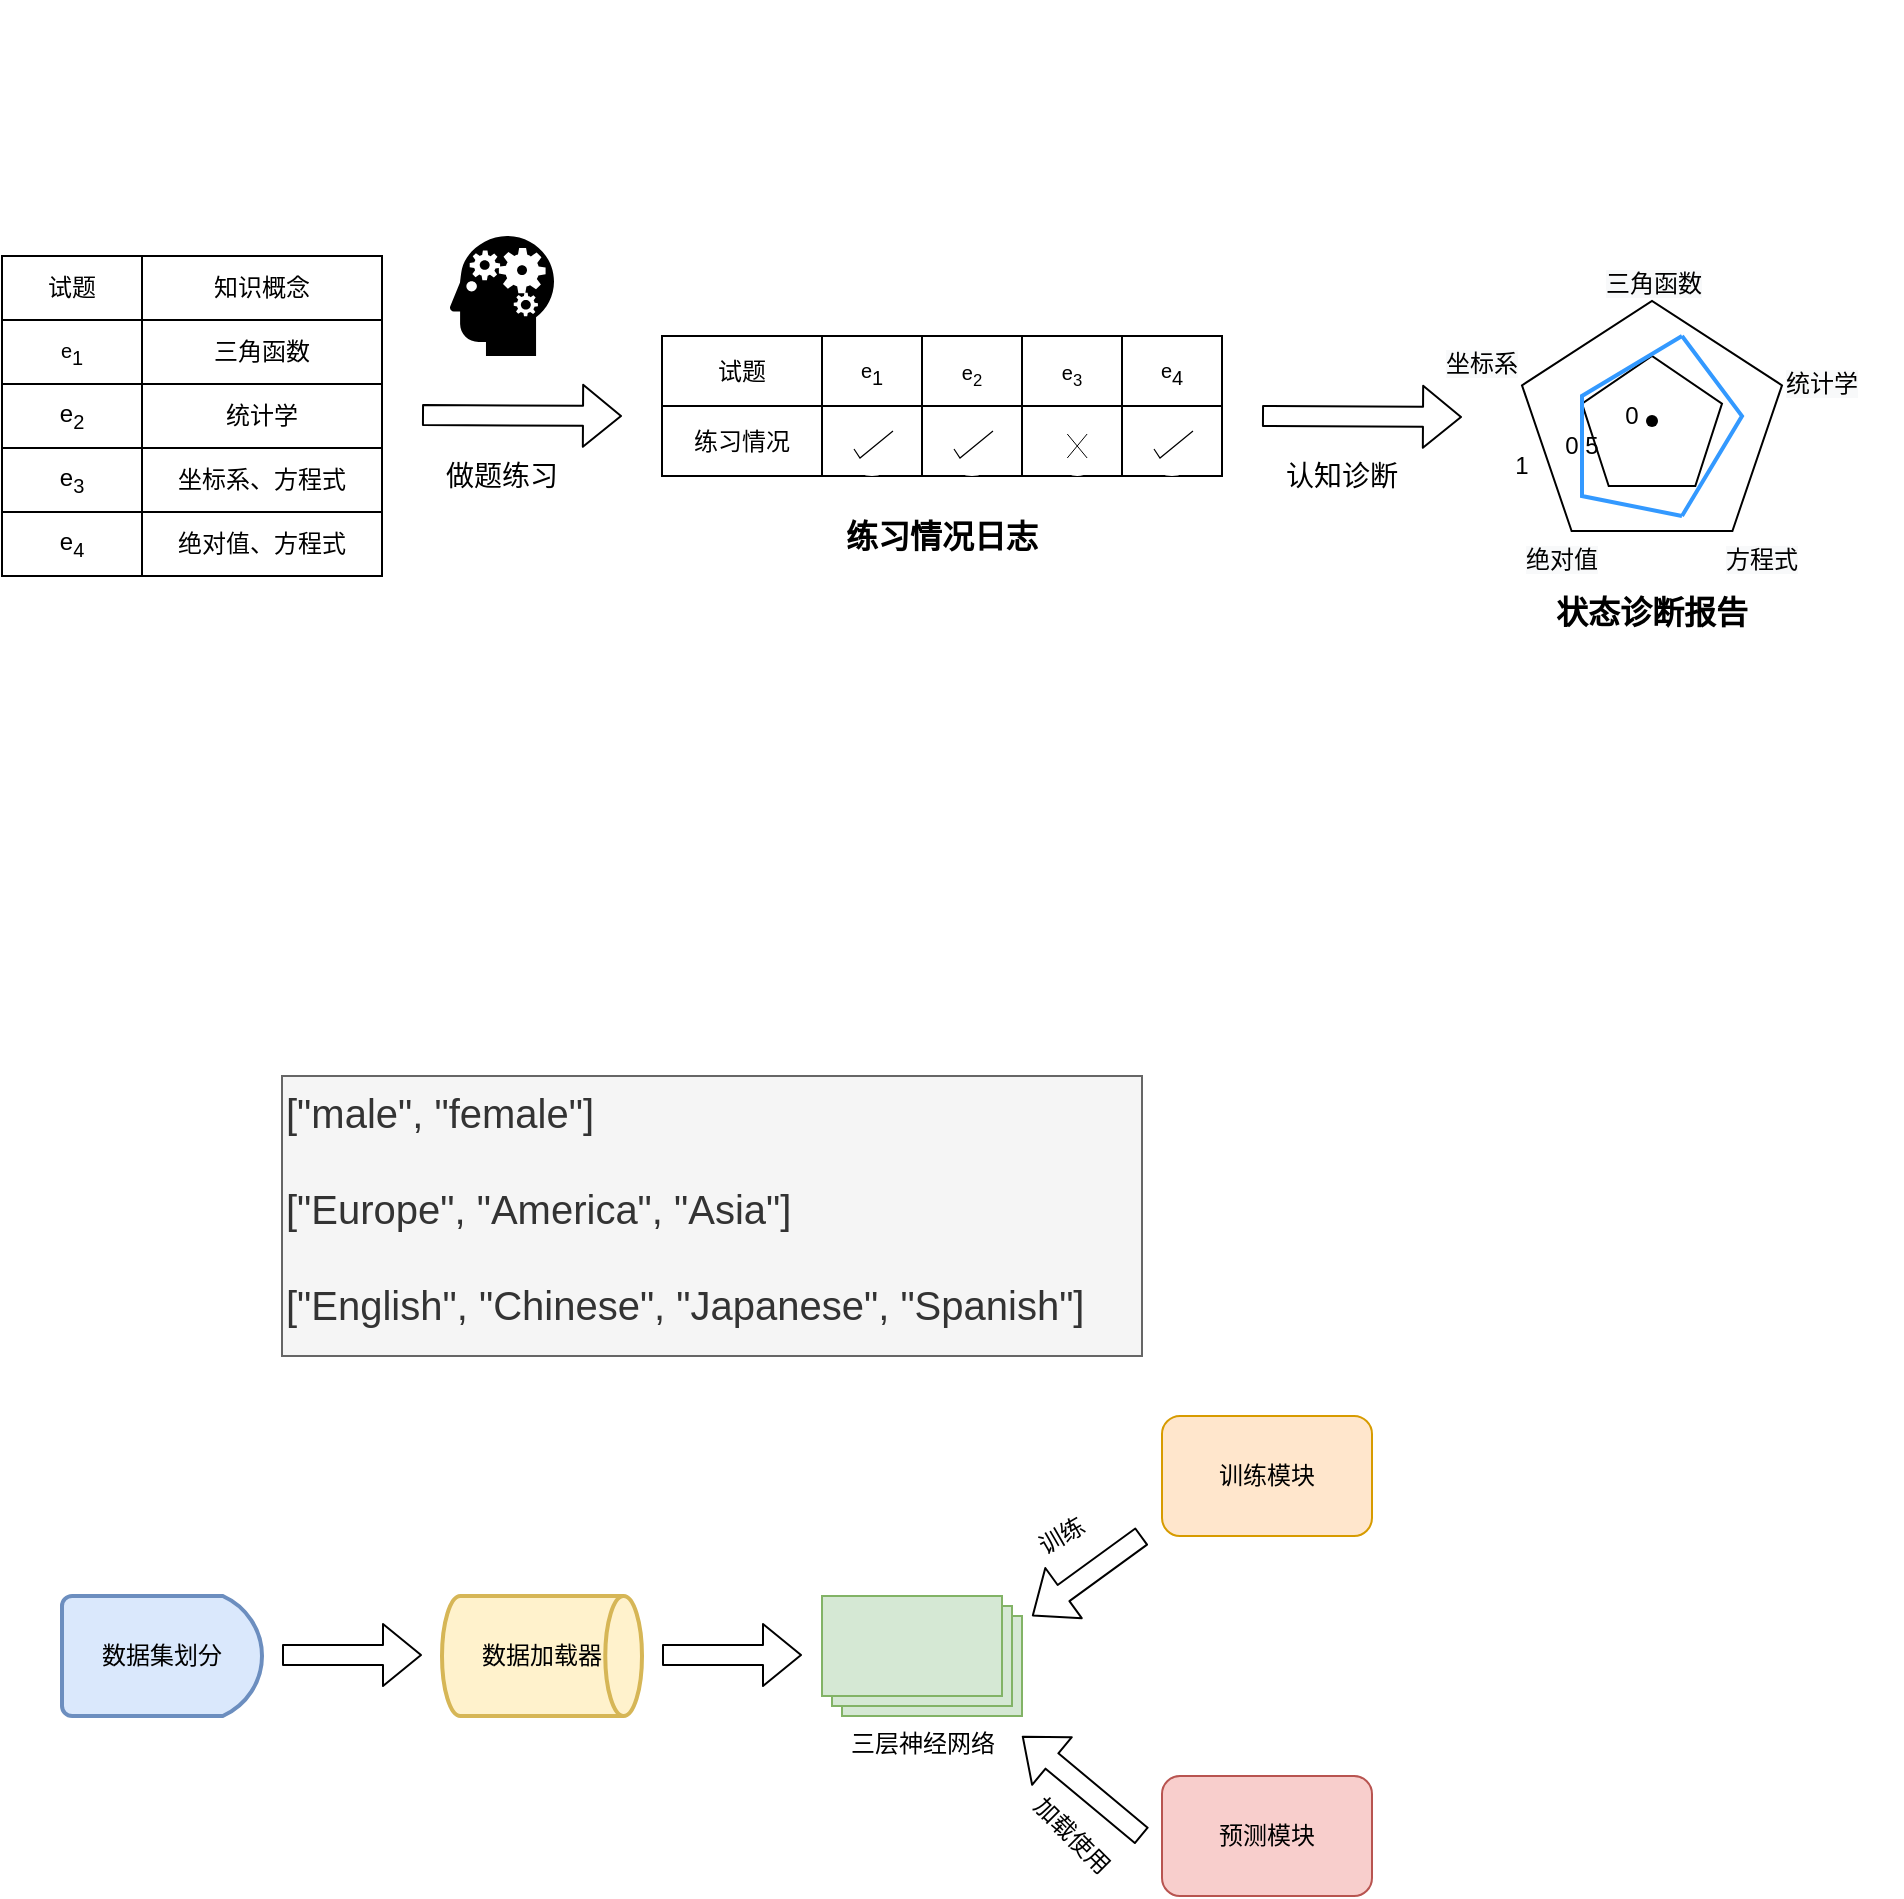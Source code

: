 <mxfile version="14.6.6" type="github">
  <diagram id="WIb8dC19WEZNupY6U4wO" name="Page-1">
    <mxGraphModel dx="1209" dy="693" grid="1" gridSize="10" guides="1" tooltips="1" connect="1" arrows="1" fold="1" page="1" pageScale="1" pageWidth="827" pageHeight="1169" math="0" shadow="0">
      <root>
        <mxCell id="0" />
        <mxCell id="1" parent="0" />
        <mxCell id="kRK_aA-54_VkBkXTAaHv-73" value="" style="whiteSpace=wrap;html=1;shape=mxgraph.basic.pentagon;strokeColor=#000000;fillColor=#FFFFFF;gradientColor=none;" parent="1" vertex="1">
          <mxGeometry x="850" y="412.5" width="130" height="115" as="geometry" />
        </mxCell>
        <mxCell id="kRK_aA-54_VkBkXTAaHv-6" value="" style="shape=table;html=1;whiteSpace=wrap;startSize=0;container=1;collapsible=0;childLayout=tableLayout;" parent="1" vertex="1">
          <mxGeometry x="90" y="390" width="190" height="160" as="geometry" />
        </mxCell>
        <mxCell id="kRK_aA-54_VkBkXTAaHv-7" value="" style="shape=partialRectangle;html=1;whiteSpace=wrap;collapsible=0;dropTarget=0;pointerEvents=0;fillColor=none;top=0;left=0;bottom=0;right=0;points=[[0,0.5],[1,0.5]];portConstraint=eastwest;" parent="kRK_aA-54_VkBkXTAaHv-6" vertex="1">
          <mxGeometry width="190" height="32" as="geometry" />
        </mxCell>
        <mxCell id="kRK_aA-54_VkBkXTAaHv-8" value="试题" style="shape=partialRectangle;html=1;whiteSpace=wrap;connectable=0;overflow=hidden;fillColor=none;top=0;left=0;bottom=0;right=0;" parent="kRK_aA-54_VkBkXTAaHv-7" vertex="1">
          <mxGeometry width="70" height="32" as="geometry" />
        </mxCell>
        <mxCell id="kRK_aA-54_VkBkXTAaHv-9" value="知识概念" style="shape=partialRectangle;html=1;whiteSpace=wrap;connectable=0;overflow=hidden;fillColor=none;top=0;left=0;bottom=0;right=0;" parent="kRK_aA-54_VkBkXTAaHv-7" vertex="1">
          <mxGeometry x="70" width="120" height="32" as="geometry" />
        </mxCell>
        <mxCell id="kRK_aA-54_VkBkXTAaHv-10" value="" style="shape=partialRectangle;html=1;whiteSpace=wrap;collapsible=0;dropTarget=0;pointerEvents=0;fillColor=none;top=0;left=0;bottom=0;right=0;points=[[0,0.5],[1,0.5]];portConstraint=eastwest;" parent="kRK_aA-54_VkBkXTAaHv-6" vertex="1">
          <mxGeometry y="32" width="190" height="32" as="geometry" />
        </mxCell>
        <mxCell id="kRK_aA-54_VkBkXTAaHv-11" value="&lt;span style=&quot;font-size: 10px&quot;&gt;e&lt;/span&gt;&lt;sub&gt;&lt;font style=&quot;font-size: 10px&quot;&gt;1&lt;/font&gt;&lt;/sub&gt;" style="shape=partialRectangle;html=1;whiteSpace=wrap;connectable=0;overflow=hidden;fillColor=none;top=0;left=0;bottom=0;right=0;" parent="kRK_aA-54_VkBkXTAaHv-10" vertex="1">
          <mxGeometry width="70" height="32" as="geometry" />
        </mxCell>
        <mxCell id="kRK_aA-54_VkBkXTAaHv-12" value="三角函数" style="shape=partialRectangle;html=1;whiteSpace=wrap;connectable=0;overflow=hidden;fillColor=none;top=0;left=0;bottom=0;right=0;" parent="kRK_aA-54_VkBkXTAaHv-10" vertex="1">
          <mxGeometry x="70" width="120" height="32" as="geometry" />
        </mxCell>
        <mxCell id="kRK_aA-54_VkBkXTAaHv-13" value="" style="shape=partialRectangle;html=1;whiteSpace=wrap;collapsible=0;dropTarget=0;pointerEvents=0;fillColor=none;top=0;left=0;bottom=0;right=0;points=[[0,0.5],[1,0.5]];portConstraint=eastwest;" parent="kRK_aA-54_VkBkXTAaHv-6" vertex="1">
          <mxGeometry y="64" width="190" height="32" as="geometry" />
        </mxCell>
        <mxCell id="kRK_aA-54_VkBkXTAaHv-14" value="e&lt;sub&gt;2&lt;/sub&gt;" style="shape=partialRectangle;html=1;whiteSpace=wrap;connectable=0;overflow=hidden;fillColor=none;top=0;left=0;bottom=0;right=0;" parent="kRK_aA-54_VkBkXTAaHv-13" vertex="1">
          <mxGeometry width="70" height="32" as="geometry" />
        </mxCell>
        <mxCell id="kRK_aA-54_VkBkXTAaHv-15" value="统计学" style="shape=partialRectangle;html=1;whiteSpace=wrap;connectable=0;overflow=hidden;fillColor=none;top=0;left=0;bottom=0;right=0;" parent="kRK_aA-54_VkBkXTAaHv-13" vertex="1">
          <mxGeometry x="70" width="120" height="32" as="geometry" />
        </mxCell>
        <mxCell id="kRK_aA-54_VkBkXTAaHv-16" value="" style="shape=partialRectangle;html=1;whiteSpace=wrap;collapsible=0;dropTarget=0;pointerEvents=0;fillColor=none;top=0;left=0;bottom=0;right=0;points=[[0,0.5],[1,0.5]];portConstraint=eastwest;" parent="kRK_aA-54_VkBkXTAaHv-6" vertex="1">
          <mxGeometry y="96" width="190" height="32" as="geometry" />
        </mxCell>
        <mxCell id="kRK_aA-54_VkBkXTAaHv-17" value="e&lt;sub&gt;3&lt;/sub&gt;" style="shape=partialRectangle;html=1;whiteSpace=wrap;connectable=0;overflow=hidden;fillColor=none;top=0;left=0;bottom=0;right=0;" parent="kRK_aA-54_VkBkXTAaHv-16" vertex="1">
          <mxGeometry width="70" height="32" as="geometry" />
        </mxCell>
        <mxCell id="kRK_aA-54_VkBkXTAaHv-18" value="坐标系、方程式" style="shape=partialRectangle;html=1;whiteSpace=wrap;connectable=0;overflow=hidden;fillColor=none;top=0;left=0;bottom=0;right=0;" parent="kRK_aA-54_VkBkXTAaHv-16" vertex="1">
          <mxGeometry x="70" width="120" height="32" as="geometry" />
        </mxCell>
        <mxCell id="kRK_aA-54_VkBkXTAaHv-19" value="" style="shape=partialRectangle;html=1;whiteSpace=wrap;collapsible=0;dropTarget=0;pointerEvents=0;fillColor=none;top=0;left=0;bottom=0;right=0;points=[[0,0.5],[1,0.5]];portConstraint=eastwest;" parent="kRK_aA-54_VkBkXTAaHv-6" vertex="1">
          <mxGeometry y="128" width="190" height="32" as="geometry" />
        </mxCell>
        <mxCell id="kRK_aA-54_VkBkXTAaHv-20" value="e&lt;sub&gt;4&lt;/sub&gt;" style="shape=partialRectangle;html=1;whiteSpace=wrap;connectable=0;overflow=hidden;fillColor=none;top=0;left=0;bottom=0;right=0;" parent="kRK_aA-54_VkBkXTAaHv-19" vertex="1">
          <mxGeometry width="70" height="32" as="geometry" />
        </mxCell>
        <mxCell id="kRK_aA-54_VkBkXTAaHv-21" value="绝对值、方程式" style="shape=partialRectangle;html=1;whiteSpace=wrap;connectable=0;overflow=hidden;fillColor=none;top=0;left=0;bottom=0;right=0;" parent="kRK_aA-54_VkBkXTAaHv-19" vertex="1">
          <mxGeometry x="70" width="120" height="32" as="geometry" />
        </mxCell>
        <mxCell id="kRK_aA-54_VkBkXTAaHv-45" value="" style="shape=flexArrow;endArrow=classic;html=1;" parent="1" edge="1">
          <mxGeometry width="50" height="50" relative="1" as="geometry">
            <mxPoint x="300" y="469.5" as="sourcePoint" />
            <mxPoint x="400" y="470" as="targetPoint" />
          </mxGeometry>
        </mxCell>
        <mxCell id="kRK_aA-54_VkBkXTAaHv-46" value="&lt;font style=&quot;font-size: 14px&quot;&gt;做题练习&lt;/font&gt;" style="text;html=1;strokeColor=none;fillColor=none;align=center;verticalAlign=middle;whiteSpace=wrap;rounded=0;" parent="1" vertex="1">
          <mxGeometry x="310" y="490" width="60" height="20" as="geometry" />
        </mxCell>
        <mxCell id="kRK_aA-54_VkBkXTAaHv-47" value="" style="shape=table;html=1;whiteSpace=wrap;startSize=0;container=1;collapsible=0;childLayout=tableLayout;" parent="1" vertex="1">
          <mxGeometry x="420" y="430" width="280" height="70" as="geometry" />
        </mxCell>
        <mxCell id="kRK_aA-54_VkBkXTAaHv-48" value="" style="shape=partialRectangle;html=1;whiteSpace=wrap;collapsible=0;dropTarget=0;pointerEvents=0;fillColor=none;top=0;left=0;bottom=0;right=0;points=[[0,0.5],[1,0.5]];portConstraint=eastwest;" parent="kRK_aA-54_VkBkXTAaHv-47" vertex="1">
          <mxGeometry width="280" height="35" as="geometry" />
        </mxCell>
        <mxCell id="kRK_aA-54_VkBkXTAaHv-49" value="试题" style="shape=partialRectangle;html=1;whiteSpace=wrap;connectable=0;overflow=hidden;fillColor=none;top=0;left=0;bottom=0;right=0;" parent="kRK_aA-54_VkBkXTAaHv-48" vertex="1">
          <mxGeometry width="80" height="35" as="geometry" />
        </mxCell>
        <mxCell id="kRK_aA-54_VkBkXTAaHv-50" value="&lt;span style=&quot;font-size: 10px&quot;&gt;e&lt;/span&gt;&lt;sub&gt;1&lt;/sub&gt;" style="shape=partialRectangle;html=1;whiteSpace=wrap;connectable=0;overflow=hidden;fillColor=none;top=0;left=0;bottom=0;right=0;" parent="kRK_aA-54_VkBkXTAaHv-48" vertex="1">
          <mxGeometry x="80" width="50" height="35" as="geometry" />
        </mxCell>
        <mxCell id="kRK_aA-54_VkBkXTAaHv-51" value="&lt;span style=&quot;font-size: 10px&quot;&gt;e&lt;sub&gt;2&lt;/sub&gt;&lt;/span&gt;" style="shape=partialRectangle;html=1;whiteSpace=wrap;connectable=0;overflow=hidden;fillColor=none;top=0;left=0;bottom=0;right=0;" parent="kRK_aA-54_VkBkXTAaHv-48" vertex="1">
          <mxGeometry x="130" width="50" height="35" as="geometry" />
        </mxCell>
        <mxCell id="kRK_aA-54_VkBkXTAaHv-52" value="&lt;span style=&quot;font-size: 10px&quot;&gt;e&lt;sub&gt;3&lt;/sub&gt;&lt;/span&gt;" style="shape=partialRectangle;html=1;whiteSpace=wrap;connectable=0;overflow=hidden;fillColor=none;top=0;left=0;bottom=0;right=0;" parent="kRK_aA-54_VkBkXTAaHv-48" vertex="1">
          <mxGeometry x="180" width="50" height="35" as="geometry" />
        </mxCell>
        <mxCell id="kRK_aA-54_VkBkXTAaHv-53" value="&lt;span style=&quot;font-size: 10px&quot;&gt;e&lt;/span&gt;&lt;sub&gt;4&lt;/sub&gt;" style="shape=partialRectangle;html=1;whiteSpace=wrap;connectable=0;overflow=hidden;fillColor=none;top=0;left=0;bottom=0;right=0;" parent="kRK_aA-54_VkBkXTAaHv-48" vertex="1">
          <mxGeometry x="230" width="50" height="35" as="geometry" />
        </mxCell>
        <mxCell id="kRK_aA-54_VkBkXTAaHv-54" value="" style="shape=partialRectangle;html=1;whiteSpace=wrap;collapsible=0;dropTarget=0;pointerEvents=0;fillColor=none;top=0;left=0;bottom=0;right=0;points=[[0,0.5],[1,0.5]];portConstraint=eastwest;" parent="kRK_aA-54_VkBkXTAaHv-47" vertex="1">
          <mxGeometry y="35" width="280" height="35" as="geometry" />
        </mxCell>
        <mxCell id="kRK_aA-54_VkBkXTAaHv-55" value="练习情况" style="shape=partialRectangle;html=1;whiteSpace=wrap;connectable=0;overflow=hidden;fillColor=none;top=0;left=0;bottom=0;right=0;" parent="kRK_aA-54_VkBkXTAaHv-54" vertex="1">
          <mxGeometry width="80" height="35" as="geometry" />
        </mxCell>
        <mxCell id="kRK_aA-54_VkBkXTAaHv-56" value="" style="shape=partialRectangle;html=1;whiteSpace=wrap;connectable=0;overflow=hidden;fillColor=none;top=0;left=0;bottom=0;right=0;" parent="kRK_aA-54_VkBkXTAaHv-54" vertex="1">
          <mxGeometry x="80" width="50" height="35" as="geometry" />
        </mxCell>
        <mxCell id="kRK_aA-54_VkBkXTAaHv-57" value="" style="shape=partialRectangle;html=1;whiteSpace=wrap;connectable=0;overflow=hidden;fillColor=none;top=0;left=0;bottom=0;right=0;" parent="kRK_aA-54_VkBkXTAaHv-54" vertex="1">
          <mxGeometry x="130" width="50" height="35" as="geometry" />
        </mxCell>
        <mxCell id="kRK_aA-54_VkBkXTAaHv-58" value="" style="shape=partialRectangle;html=1;whiteSpace=wrap;connectable=0;overflow=hidden;fillColor=none;top=0;left=0;bottom=0;right=0;" parent="kRK_aA-54_VkBkXTAaHv-54" vertex="1">
          <mxGeometry x="180" width="50" height="35" as="geometry" />
        </mxCell>
        <mxCell id="kRK_aA-54_VkBkXTAaHv-59" value="" style="shape=partialRectangle;html=1;whiteSpace=wrap;connectable=0;overflow=hidden;fillColor=none;top=0;left=0;bottom=0;right=0;" parent="kRK_aA-54_VkBkXTAaHv-54" vertex="1">
          <mxGeometry x="230" width="50" height="35" as="geometry" />
        </mxCell>
        <mxCell id="kRK_aA-54_VkBkXTAaHv-62" value="" style="shape=mxgraph.signs.healthcare.mental_health;html=1;pointerEvents=1;fillColor=#000000;strokeColor=none;verticalLabelPosition=bottom;verticalAlign=top;align=center;" parent="1" vertex="1">
          <mxGeometry x="314" y="380" width="52" height="60" as="geometry" />
        </mxCell>
        <mxCell id="kRK_aA-54_VkBkXTAaHv-65" value="" style="html=1;verticalLabelPosition=bottom;labelBackgroundColor=#ffffff;verticalAlign=top;shadow=0;dashed=0;strokeWidth=2;shape=mxgraph.ios7.misc.select;fillColor=#FFFFFF;" parent="1" vertex="1">
          <mxGeometry x="510" y="470" width="30" height="30" as="geometry" />
        </mxCell>
        <mxCell id="kRK_aA-54_VkBkXTAaHv-66" value="" style="html=1;verticalLabelPosition=bottom;labelBackgroundColor=#ffffff;verticalAlign=top;shadow=0;dashed=0;strokeWidth=2;shape=mxgraph.ios7.misc.remove;" parent="1" vertex="1">
          <mxGeometry x="610" y="470" width="30" height="30" as="geometry" />
        </mxCell>
        <mxCell id="kRK_aA-54_VkBkXTAaHv-67" value="" style="html=1;verticalLabelPosition=bottom;labelBackgroundColor=#ffffff;verticalAlign=top;shadow=0;dashed=0;strokeWidth=2;shape=mxgraph.ios7.misc.select;fillColor=#FFFFFF;" parent="1" vertex="1">
          <mxGeometry x="560" y="470" width="30" height="30" as="geometry" />
        </mxCell>
        <mxCell id="kRK_aA-54_VkBkXTAaHv-68" value="" style="html=1;verticalLabelPosition=bottom;labelBackgroundColor=#ffffff;verticalAlign=top;shadow=0;dashed=0;strokeWidth=2;shape=mxgraph.ios7.misc.select;fillColor=#FFFFFF;" parent="1" vertex="1">
          <mxGeometry x="660" y="470" width="30" height="30" as="geometry" />
        </mxCell>
        <mxCell id="kRK_aA-54_VkBkXTAaHv-69" value="&lt;font style=&quot;font-size: 16px&quot;&gt;&lt;b&gt;练习情况日志&lt;br&gt;&lt;/b&gt;&lt;/font&gt;" style="text;html=1;strokeColor=none;fillColor=none;align=center;verticalAlign=middle;whiteSpace=wrap;rounded=0;" parent="1" vertex="1">
          <mxGeometry x="510" y="520" width="100" height="20" as="geometry" />
        </mxCell>
        <mxCell id="kRK_aA-54_VkBkXTAaHv-70" value="" style="shape=flexArrow;endArrow=classic;html=1;" parent="1" edge="1">
          <mxGeometry width="50" height="50" relative="1" as="geometry">
            <mxPoint x="720" y="470" as="sourcePoint" />
            <mxPoint x="820" y="470.5" as="targetPoint" />
          </mxGeometry>
        </mxCell>
        <mxCell id="kRK_aA-54_VkBkXTAaHv-71" value="&lt;font style=&quot;font-size: 14px&quot;&gt;认知诊断&lt;/font&gt;" style="text;html=1;strokeColor=none;fillColor=none;align=center;verticalAlign=middle;whiteSpace=wrap;rounded=0;" parent="1" vertex="1">
          <mxGeometry x="730" y="490" width="60" height="20" as="geometry" />
        </mxCell>
        <mxCell id="kRK_aA-54_VkBkXTAaHv-74" value="&lt;span style=&quot;color: rgb(0, 0, 0); font-family: helvetica; font-size: 12px; font-style: normal; font-weight: 400; letter-spacing: normal; text-align: center; text-indent: 0px; text-transform: none; word-spacing: 0px; background-color: rgb(248, 249, 250); display: inline; float: none;&quot;&gt;三角函数&lt;/span&gt;" style="text;whiteSpace=wrap;html=1;" parent="1" vertex="1">
          <mxGeometry x="890" y="390" width="50" height="20" as="geometry" />
        </mxCell>
        <mxCell id="kRK_aA-54_VkBkXTAaHv-75" value="&lt;span style=&quot;color: rgb(0, 0, 0); font-family: helvetica; font-size: 12px; font-style: normal; font-weight: 400; letter-spacing: normal; text-align: center; text-indent: 0px; text-transform: none; word-spacing: 0px; background-color: rgb(248, 249, 250); display: inline; float: none;&quot;&gt;统计学&lt;/span&gt;" style="text;whiteSpace=wrap;html=1;" parent="1" vertex="1">
          <mxGeometry x="980" y="440" width="60" height="30" as="geometry" />
        </mxCell>
        <mxCell id="kRK_aA-54_VkBkXTAaHv-76" value="&lt;span style=&quot;color: rgb(0, 0, 0); font-family: helvetica; font-size: 12px; font-style: normal; font-weight: 400; letter-spacing: normal; text-align: center; text-indent: 0px; text-transform: none; word-spacing: 0px; background-color: rgb(248, 249, 250); display: inline; float: none;&quot;&gt;方程式&lt;/span&gt;" style="text;whiteSpace=wrap;html=1;" parent="1" vertex="1">
          <mxGeometry x="950" y="527.5" width="60" height="30" as="geometry" />
        </mxCell>
        <mxCell id="kRK_aA-54_VkBkXTAaHv-77" value="&lt;span style=&quot;color: rgb(0, 0, 0); font-family: helvetica; font-size: 12px; font-style: normal; font-weight: 400; letter-spacing: normal; text-align: center; text-indent: 0px; text-transform: none; word-spacing: 0px; background-color: rgb(248, 249, 250); display: inline; float: none;&quot;&gt;绝对值&lt;/span&gt;" style="text;whiteSpace=wrap;html=1;" parent="1" vertex="1">
          <mxGeometry x="850" y="527.5" width="60" height="30" as="geometry" />
        </mxCell>
        <mxCell id="kRK_aA-54_VkBkXTAaHv-78" value="&lt;span style=&quot;color: rgb(0, 0, 0); font-family: helvetica; font-size: 12px; font-style: normal; font-weight: 400; letter-spacing: normal; text-align: center; text-indent: 0px; text-transform: none; word-spacing: 0px; background-color: rgb(248, 249, 250); display: inline; float: none;&quot;&gt;坐标系&lt;/span&gt;" style="text;whiteSpace=wrap;html=1;" parent="1" vertex="1">
          <mxGeometry x="810" y="430" width="60" height="30" as="geometry" />
        </mxCell>
        <mxCell id="kRK_aA-54_VkBkXTAaHv-80" value="" style="whiteSpace=wrap;html=1;shape=mxgraph.basic.pentagon;strokeColor=#000000;fillColor=#FFFFFF;gradientColor=none;" parent="1" vertex="1">
          <mxGeometry x="880" y="440" width="70" height="65" as="geometry" />
        </mxCell>
        <mxCell id="kRK_aA-54_VkBkXTAaHv-81" value="0" style="text;html=1;strokeColor=none;fillColor=none;align=center;verticalAlign=middle;whiteSpace=wrap;rounded=0;" parent="1" vertex="1">
          <mxGeometry x="895" y="460" width="20" height="20" as="geometry" />
        </mxCell>
        <mxCell id="kRK_aA-54_VkBkXTAaHv-83" value="" style="shape=waypoint;sketch=0;size=6;pointerEvents=1;points=[];fillColor=none;resizable=0;rotatable=0;perimeter=centerPerimeter;snapToPoint=1;strokeColor=#000000;" parent="1" vertex="1">
          <mxGeometry x="895" y="452.5" width="40" height="40" as="geometry" />
        </mxCell>
        <mxCell id="kRK_aA-54_VkBkXTAaHv-84" value="0.5" style="text;html=1;strokeColor=none;fillColor=none;align=center;verticalAlign=middle;whiteSpace=wrap;rounded=0;" parent="1" vertex="1">
          <mxGeometry x="870" y="475" width="20" height="20" as="geometry" />
        </mxCell>
        <mxCell id="kRK_aA-54_VkBkXTAaHv-85" value="1" style="text;html=1;strokeColor=none;fillColor=none;align=center;verticalAlign=middle;whiteSpace=wrap;rounded=0;" parent="1" vertex="1">
          <mxGeometry x="840" y="485" width="20" height="20" as="geometry" />
        </mxCell>
        <mxCell id="kRK_aA-54_VkBkXTAaHv-92" style="rounded=0;orthogonalLoop=1;jettySize=auto;html=1;endArrow=none;endFill=0;strokeColor=#3399FF;strokeWidth=2;" parent="1" edge="1">
          <mxGeometry relative="1" as="geometry">
            <mxPoint x="930" y="430" as="targetPoint" />
            <mxPoint x="930" y="520" as="sourcePoint" />
            <Array as="points">
              <mxPoint x="960" y="470" />
            </Array>
          </mxGeometry>
        </mxCell>
        <mxCell id="kRK_aA-54_VkBkXTAaHv-90" style="edgeStyle=none;rounded=0;orthogonalLoop=1;jettySize=auto;html=1;exitX=1;exitY=1;exitDx=0;exitDy=0;" parent="1" edge="1">
          <mxGeometry relative="1" as="geometry">
            <mxPoint x="580" y="270" as="sourcePoint" />
            <mxPoint x="580" y="270" as="targetPoint" />
          </mxGeometry>
        </mxCell>
        <mxCell id="kRK_aA-54_VkBkXTAaHv-91" style="edgeStyle=none;rounded=0;orthogonalLoop=1;jettySize=auto;html=1;endArrow=none;endFill=0;strokeColor=#3399FF;strokeWidth=2;" parent="1" edge="1">
          <mxGeometry relative="1" as="geometry">
            <mxPoint x="930" y="520" as="sourcePoint" />
            <mxPoint x="930" y="430" as="targetPoint" />
            <Array as="points">
              <mxPoint x="880" y="510" />
              <mxPoint x="880" y="460" />
            </Array>
          </mxGeometry>
        </mxCell>
        <mxCell id="kRK_aA-54_VkBkXTAaHv-93" value="&lt;span style=&quot;font-size: 16px&quot;&gt;&lt;b&gt;状态诊断报告&lt;/b&gt;&lt;br&gt;&lt;/span&gt;" style="text;html=1;strokeColor=none;fillColor=none;align=center;verticalAlign=middle;whiteSpace=wrap;rounded=0;" parent="1" vertex="1">
          <mxGeometry x="865" y="557.5" width="100" height="20" as="geometry" />
        </mxCell>
        <mxCell id="kRK_aA-54_VkBkXTAaHv-94" value="&lt;font style=&quot;font-size: 20px&quot;&gt;[&quot;male&quot;, &quot;female&quot;]&lt;br&gt;&lt;br&gt;[&quot;Europe&quot;, &quot;America&quot;, &quot;Asia&quot;]&lt;br&gt;&lt;br&gt;[&quot;English&quot;, &quot;Chinese&quot;, &quot;Japanese&quot;, &quot;Spanish&quot;]&lt;/font&gt;" style="text;whiteSpace=wrap;html=1;fillColor=#f5f5f5;strokeColor=#666666;fontColor=#333333;" parent="1" vertex="1">
          <mxGeometry x="230" y="800" width="430" height="140" as="geometry" />
        </mxCell>
        <mxCell id="xwYrb8Y9w_a-tpGAEw4C-5" value="数据集划分" style="strokeWidth=2;html=1;shape=mxgraph.flowchart.delay;whiteSpace=wrap;fillColor=#dae8fc;strokeColor=#6c8ebf;" vertex="1" parent="1">
          <mxGeometry x="120" y="1060" width="100" height="60" as="geometry" />
        </mxCell>
        <mxCell id="xwYrb8Y9w_a-tpGAEw4C-6" value="数据加载器" style="strokeWidth=2;html=1;shape=mxgraph.flowchart.direct_data;whiteSpace=wrap;fillColor=#fff2cc;strokeColor=#d6b656;" vertex="1" parent="1">
          <mxGeometry x="310" y="1060" width="100" height="60" as="geometry" />
        </mxCell>
        <mxCell id="xwYrb8Y9w_a-tpGAEw4C-7" value="" style="shape=flexArrow;endArrow=classic;html=1;" edge="1" parent="1">
          <mxGeometry width="50" height="50" relative="1" as="geometry">
            <mxPoint x="230" y="1089.5" as="sourcePoint" />
            <mxPoint x="300" y="1089.5" as="targetPoint" />
          </mxGeometry>
        </mxCell>
        <mxCell id="xwYrb8Y9w_a-tpGAEw4C-8" value="三层神经网络" style="verticalLabelPosition=bottom;verticalAlign=top;html=1;shape=mxgraph.basic.layered_rect;dx=10;outlineConnect=0;fillColor=#d5e8d4;strokeColor=#82b366;" vertex="1" parent="1">
          <mxGeometry x="500" y="1060" width="100" height="60" as="geometry" />
        </mxCell>
        <mxCell id="xwYrb8Y9w_a-tpGAEw4C-9" value="训练模块" style="rounded=1;whiteSpace=wrap;html=1;fillColor=#ffe6cc;strokeColor=#d79b00;" vertex="1" parent="1">
          <mxGeometry x="670" y="970" width="105" height="60" as="geometry" />
        </mxCell>
        <mxCell id="xwYrb8Y9w_a-tpGAEw4C-10" value="预测模块" style="rounded=1;whiteSpace=wrap;html=1;fillColor=#f8cecc;strokeColor=#b85450;" vertex="1" parent="1">
          <mxGeometry x="670" y="1150" width="105" height="60" as="geometry" />
        </mxCell>
        <mxCell id="xwYrb8Y9w_a-tpGAEw4C-12" value="" style="shape=flexArrow;endArrow=classic;html=1;" edge="1" parent="1">
          <mxGeometry width="50" height="50" relative="1" as="geometry">
            <mxPoint x="420" y="1089.5" as="sourcePoint" />
            <mxPoint x="490" y="1089.5" as="targetPoint" />
          </mxGeometry>
        </mxCell>
        <mxCell id="xwYrb8Y9w_a-tpGAEw4C-15" value="" style="shape=flexArrow;endArrow=classic;html=1;" edge="1" parent="1">
          <mxGeometry width="50" height="50" relative="1" as="geometry">
            <mxPoint x="660" y="1030" as="sourcePoint" />
            <mxPoint x="605" y="1070" as="targetPoint" />
          </mxGeometry>
        </mxCell>
        <mxCell id="xwYrb8Y9w_a-tpGAEw4C-16" value="" style="shape=flexArrow;endArrow=classic;html=1;" edge="1" parent="1">
          <mxGeometry width="50" height="50" relative="1" as="geometry">
            <mxPoint x="660" y="1180" as="sourcePoint" />
            <mxPoint x="600" y="1130" as="targetPoint" />
          </mxGeometry>
        </mxCell>
        <mxCell id="xwYrb8Y9w_a-tpGAEw4C-17" value="训练" style="text;html=1;strokeColor=none;fillColor=none;align=center;verticalAlign=middle;whiteSpace=wrap;rounded=0;rotation=-30;" vertex="1" parent="1">
          <mxGeometry x="600" y="1020" width="40" height="20" as="geometry" />
        </mxCell>
        <mxCell id="xwYrb8Y9w_a-tpGAEw4C-18" value="加载使用" style="text;html=1;strokeColor=none;fillColor=none;align=center;verticalAlign=middle;whiteSpace=wrap;rounded=0;rotation=45;" vertex="1" parent="1">
          <mxGeometry x="600" y="1170" width="50" height="20" as="geometry" />
        </mxCell>
      </root>
    </mxGraphModel>
  </diagram>
</mxfile>
